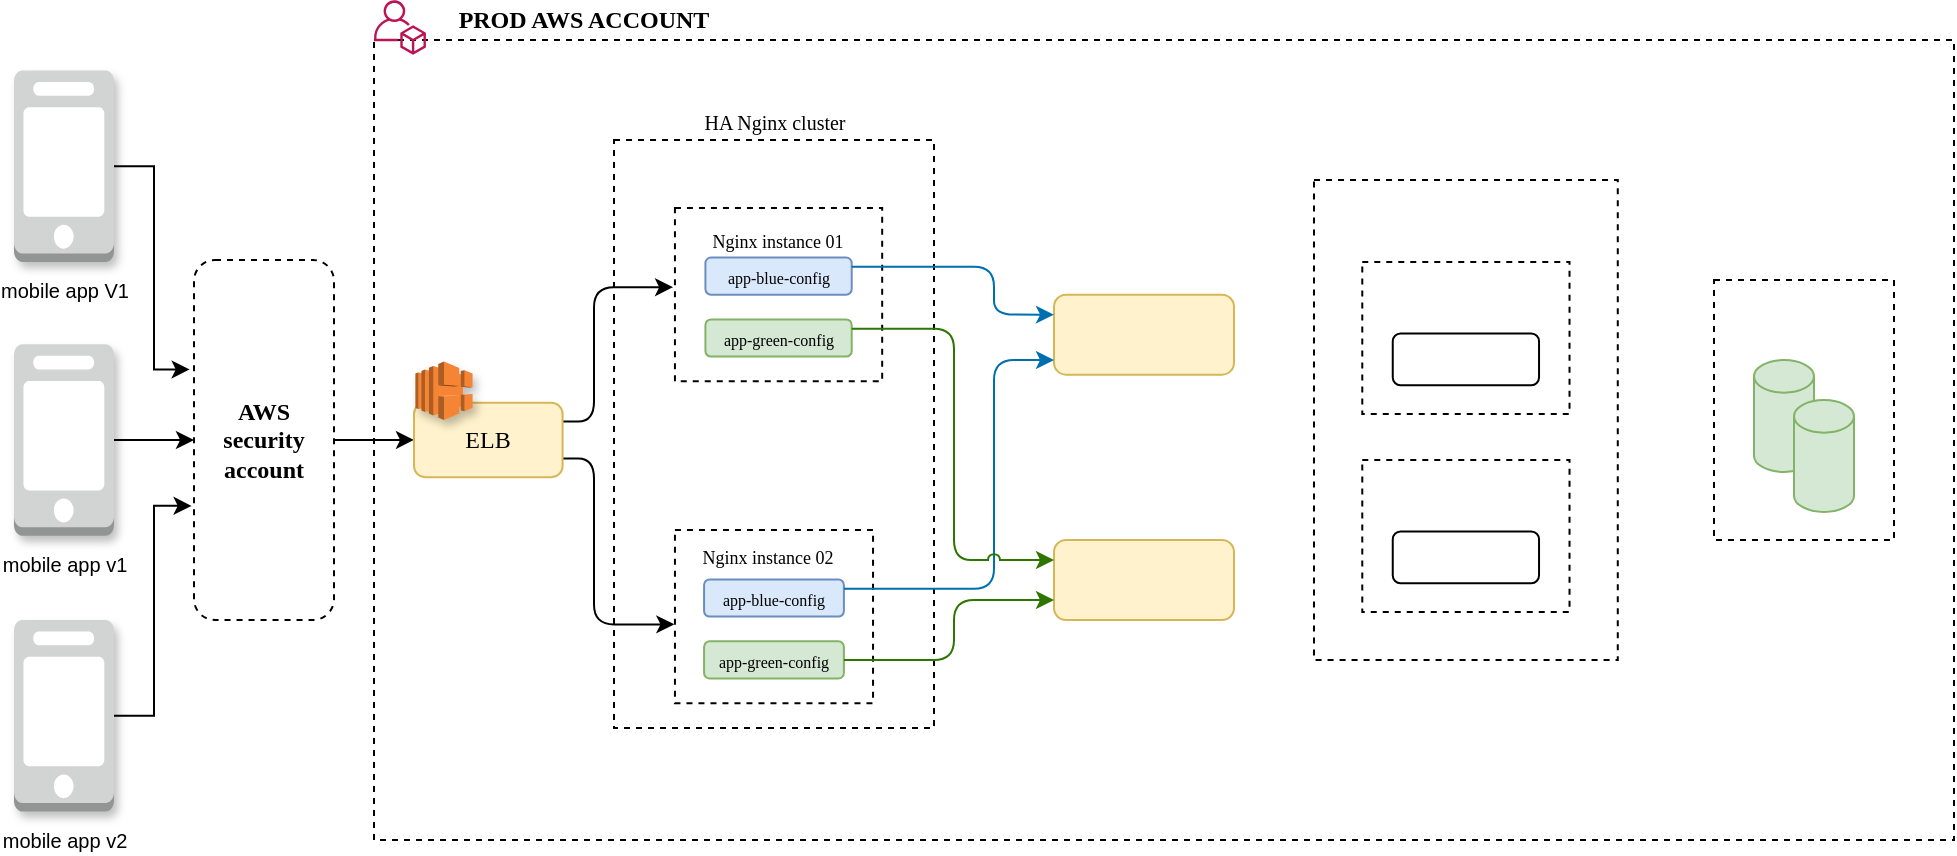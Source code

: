 <mxfile version="14.7.6" type="github">
  <diagram id="qzOaQ2OwNqaUCwpIFnaY" name="Page-1">
    <mxGraphModel dx="1208" dy="602" grid="1" gridSize="10" guides="1" tooltips="1" connect="1" arrows="1" fold="1" page="1" pageScale="1" pageWidth="1169" pageHeight="827" math="0" shadow="0">
      <root>
        <mxCell id="0" />
        <mxCell id="1" parent="0" />
        <mxCell id="DKKTpWRmgBJiDXLGIOay-19" value="" style="rounded=0;whiteSpace=wrap;html=1;dashed=1;strokeWidth=1;fillColor=none;" vertex="1" parent="1">
          <mxGeometry x="670" y="270" width="151.89" height="240" as="geometry" />
        </mxCell>
        <mxCell id="DKKTpWRmgBJiDXLGIOay-15" value="" style="rounded=0;whiteSpace=wrap;html=1;dashed=1;strokeWidth=1;fillColor=none;" vertex="1" parent="1">
          <mxGeometry x="320" y="250" width="160" height="294" as="geometry" />
        </mxCell>
        <mxCell id="DKKTpWRmgBJiDXLGIOay-39" value="" style="edgeStyle=orthogonalEdgeStyle;rounded=0;orthogonalLoop=1;jettySize=auto;html=1;" edge="1" parent="1" source="DKKTpWRmgBJiDXLGIOay-1" target="DKKTpWRmgBJiDXLGIOay-2">
          <mxGeometry relative="1" as="geometry" />
        </mxCell>
        <mxCell id="DKKTpWRmgBJiDXLGIOay-1" value="&lt;font face=&quot;Verdana&quot;&gt;&lt;b&gt;AWS security account&lt;br&gt;&lt;/b&gt;&lt;/font&gt;" style="rounded=1;whiteSpace=wrap;html=1;dashed=1;" vertex="1" parent="1">
          <mxGeometry x="110" y="310" width="70" height="180" as="geometry" />
        </mxCell>
        <mxCell id="DKKTpWRmgBJiDXLGIOay-43" style="edgeStyle=orthogonalEdgeStyle;orthogonalLoop=1;jettySize=auto;html=1;entryX=-0.009;entryY=0.457;entryDx=0;entryDy=0;entryPerimeter=0;exitX=1;exitY=0.25;exitDx=0;exitDy=0;rounded=1;" edge="1" parent="1" source="DKKTpWRmgBJiDXLGIOay-2" target="DKKTpWRmgBJiDXLGIOay-11">
          <mxGeometry relative="1" as="geometry">
            <mxPoint x="294" y="381" as="sourcePoint" />
            <Array as="points">
              <mxPoint x="310" y="391" />
              <mxPoint x="310" y="324" />
            </Array>
          </mxGeometry>
        </mxCell>
        <mxCell id="DKKTpWRmgBJiDXLGIOay-44" style="edgeStyle=orthogonalEdgeStyle;rounded=1;orthogonalLoop=1;jettySize=auto;html=1;exitX=1;exitY=0.75;exitDx=0;exitDy=0;entryX=-0.003;entryY=0.545;entryDx=0;entryDy=0;entryPerimeter=0;" edge="1" parent="1" source="DKKTpWRmgBJiDXLGIOay-2" target="DKKTpWRmgBJiDXLGIOay-12">
          <mxGeometry relative="1" as="geometry">
            <Array as="points">
              <mxPoint x="310" y="409" />
              <mxPoint x="310" y="492" />
            </Array>
          </mxGeometry>
        </mxCell>
        <mxCell id="DKKTpWRmgBJiDXLGIOay-2" value="&lt;font face=&quot;Verdana&quot;&gt;ELB&lt;/font&gt;" style="rounded=1;whiteSpace=wrap;html=1;fillColor=#fff2cc;strokeColor=#d6b656;" vertex="1" parent="1">
          <mxGeometry x="220.004" y="381.437" width="74.284" height="37.143" as="geometry" />
        </mxCell>
        <mxCell id="DKKTpWRmgBJiDXLGIOay-13" value="" style="group" vertex="1" connectable="0" parent="1">
          <mxGeometry x="350.473" y="444.952" width="99.046" height="86.667" as="geometry" />
        </mxCell>
        <mxCell id="DKKTpWRmgBJiDXLGIOay-12" value="" style="rounded=0;whiteSpace=wrap;html=1;dashed=1;strokeWidth=1;perimeterSpacing=0;fillColor=none;" vertex="1" parent="DKKTpWRmgBJiDXLGIOay-13">
          <mxGeometry width="99.046" height="86.667" as="geometry" />
        </mxCell>
        <mxCell id="DKKTpWRmgBJiDXLGIOay-8" value="&lt;font style=&quot;font-size: 8px&quot; face=&quot;Verdana&quot;&gt;app-blue-config&lt;/font&gt;" style="rounded=1;whiteSpace=wrap;html=1;fillColor=#dae8fc;strokeColor=#6c8ebf;" vertex="1" parent="DKKTpWRmgBJiDXLGIOay-13">
          <mxGeometry x="14.566" y="24.762" width="69.915" height="18.571" as="geometry" />
        </mxCell>
        <mxCell id="DKKTpWRmgBJiDXLGIOay-9" value="&lt;font style=&quot;font-size: 8px&quot; face=&quot;Verdana&quot;&gt;app-green-config&lt;/font&gt;" style="rounded=1;whiteSpace=wrap;html=1;fillColor=#d5e8d4;strokeColor=#82b366;" vertex="1" parent="DKKTpWRmgBJiDXLGIOay-13">
          <mxGeometry x="14.566" y="55.714" width="69.915" height="18.571" as="geometry" />
        </mxCell>
        <mxCell id="DKKTpWRmgBJiDXLGIOay-17" value="" style="rounded=1;whiteSpace=wrap;html=1;fillColor=#fff2cc;strokeColor=#d6b656;" vertex="1" parent="1">
          <mxGeometry x="540" y="327.33" width="90" height="40" as="geometry" />
        </mxCell>
        <mxCell id="DKKTpWRmgBJiDXLGIOay-18" value="" style="rounded=1;whiteSpace=wrap;html=1;fillColor=#fff2cc;strokeColor=#d6b656;glass=0;shadow=0;" vertex="1" parent="1">
          <mxGeometry x="540" y="450" width="90" height="40" as="geometry" />
        </mxCell>
        <mxCell id="DKKTpWRmgBJiDXLGIOay-20" value="" style="rounded=0;whiteSpace=wrap;html=1;dashed=1;strokeWidth=1;perimeterSpacing=0;fillColor=none;" vertex="1" parent="1">
          <mxGeometry x="694.14" y="311" width="103.62" height="76" as="geometry" />
        </mxCell>
        <mxCell id="DKKTpWRmgBJiDXLGIOay-21" value="" style="rounded=1;whiteSpace=wrap;html=1;" vertex="1" parent="1">
          <mxGeometry x="709.38" y="346.71" width="73.14" height="25.9" as="geometry" />
        </mxCell>
        <mxCell id="DKKTpWRmgBJiDXLGIOay-22" value="" style="rounded=0;whiteSpace=wrap;html=1;dashed=1;strokeWidth=1;perimeterSpacing=0;fillColor=none;" vertex="1" parent="1">
          <mxGeometry x="694.14" y="410" width="103.62" height="76" as="geometry" />
        </mxCell>
        <mxCell id="DKKTpWRmgBJiDXLGIOay-23" value="" style="rounded=1;whiteSpace=wrap;html=1;" vertex="1" parent="1">
          <mxGeometry x="709.38" y="445.71" width="73.14" height="25.9" as="geometry" />
        </mxCell>
        <mxCell id="DKKTpWRmgBJiDXLGIOay-24" value="" style="rounded=0;whiteSpace=wrap;html=1;dashed=1;strokeWidth=1;perimeterSpacing=0;fillColor=none;" vertex="1" parent="1">
          <mxGeometry x="870" y="320" width="90" height="130" as="geometry" />
        </mxCell>
        <mxCell id="DKKTpWRmgBJiDXLGIOay-27" value="" style="group" vertex="1" connectable="0" parent="1">
          <mxGeometry x="890" y="360" width="50" height="76" as="geometry" />
        </mxCell>
        <mxCell id="DKKTpWRmgBJiDXLGIOay-25" value="" style="shape=cylinder3;whiteSpace=wrap;html=1;boundedLbl=1;backgroundOutline=1;size=8.167;strokeWidth=1;fillColor=#d5e8d4;strokeColor=#82b366;" vertex="1" parent="DKKTpWRmgBJiDXLGIOay-27">
          <mxGeometry width="30" height="56" as="geometry" />
        </mxCell>
        <mxCell id="DKKTpWRmgBJiDXLGIOay-26" value="" style="shape=cylinder3;whiteSpace=wrap;html=1;boundedLbl=1;backgroundOutline=1;size=8.167;strokeWidth=1;fillColor=#d5e8d4;strokeColor=#82b366;" vertex="1" parent="DKKTpWRmgBJiDXLGIOay-27">
          <mxGeometry x="20" y="20" width="30" height="56" as="geometry" />
        </mxCell>
        <mxCell id="DKKTpWRmgBJiDXLGIOay-37" style="edgeStyle=orthogonalEdgeStyle;rounded=0;orthogonalLoop=1;jettySize=auto;html=1;entryX=-0.031;entryY=0.304;entryDx=0;entryDy=0;entryPerimeter=0;" edge="1" parent="1" source="DKKTpWRmgBJiDXLGIOay-31" target="DKKTpWRmgBJiDXLGIOay-1">
          <mxGeometry relative="1" as="geometry" />
        </mxCell>
        <mxCell id="DKKTpWRmgBJiDXLGIOay-31" value="&lt;font style=&quot;font-size: 10px&quot;&gt;mobile app V1&lt;/font&gt;" style="outlineConnect=0;dashed=0;verticalLabelPosition=bottom;verticalAlign=top;align=center;html=1;shape=mxgraph.aws3.mobile_client;fillColor=#D2D3D3;gradientColor=none;shadow=1;glass=1;sketch=0;strokeWidth=1;" vertex="1" parent="1">
          <mxGeometry x="20" y="215.23" width="50" height="95.77" as="geometry" />
        </mxCell>
        <mxCell id="DKKTpWRmgBJiDXLGIOay-34" value="" style="edgeStyle=orthogonalEdgeStyle;rounded=0;orthogonalLoop=1;jettySize=auto;html=1;" edge="1" parent="1" source="DKKTpWRmgBJiDXLGIOay-32" target="DKKTpWRmgBJiDXLGIOay-1">
          <mxGeometry relative="1" as="geometry" />
        </mxCell>
        <mxCell id="DKKTpWRmgBJiDXLGIOay-32" value="&lt;font size=&quot;1&quot;&gt;mobile app v1&lt;br&gt;&lt;/font&gt;" style="outlineConnect=0;dashed=0;verticalLabelPosition=bottom;verticalAlign=top;align=center;html=1;shape=mxgraph.aws3.mobile_client;fillColor=#D2D3D3;gradientColor=none;shadow=1;glass=1;sketch=0;strokeWidth=1;" vertex="1" parent="1">
          <mxGeometry x="20" y="352.12" width="50" height="95.77" as="geometry" />
        </mxCell>
        <mxCell id="DKKTpWRmgBJiDXLGIOay-38" style="edgeStyle=orthogonalEdgeStyle;rounded=0;orthogonalLoop=1;jettySize=auto;html=1;entryX=-0.017;entryY=0.683;entryDx=0;entryDy=0;entryPerimeter=0;" edge="1" parent="1" source="DKKTpWRmgBJiDXLGIOay-33" target="DKKTpWRmgBJiDXLGIOay-1">
          <mxGeometry relative="1" as="geometry" />
        </mxCell>
        <mxCell id="DKKTpWRmgBJiDXLGIOay-33" value="&lt;font style=&quot;font-size: 10px&quot;&gt;mobile app v2&lt;br&gt;&lt;/font&gt;" style="outlineConnect=0;dashed=0;verticalLabelPosition=bottom;verticalAlign=top;align=center;html=1;shape=mxgraph.aws3.mobile_client;fillColor=#D2D3D3;gradientColor=none;shadow=1;glass=1;sketch=0;strokeWidth=1;" vertex="1" parent="1">
          <mxGeometry x="20" y="490" width="50" height="95.77" as="geometry" />
        </mxCell>
        <mxCell id="DKKTpWRmgBJiDXLGIOay-41" value="" style="outlineConnect=0;dashed=0;verticalLabelPosition=bottom;verticalAlign=top;align=center;html=1;shape=mxgraph.aws3.elastic_load_balancing;fillColor=#F58534;gradientColor=none;shadow=1;glass=1;sketch=0;strokeWidth=1;" vertex="1" parent="1">
          <mxGeometry x="220.71" y="360.73" width="28.57" height="29.27" as="geometry" />
        </mxCell>
        <mxCell id="DKKTpWRmgBJiDXLGIOay-49" value="&lt;font style=&quot;font-size: 9px&quot; face=&quot;Verdana&quot;&gt;Nginx instance 02&lt;/font&gt;" style="text;html=1;strokeColor=none;fillColor=none;align=center;verticalAlign=middle;whiteSpace=wrap;rounded=0;shadow=1;glass=1;dashed=1;sketch=0;" vertex="1" parent="1">
          <mxGeometry x="345.23" y="447.89" width="104.29" height="20" as="geometry" />
        </mxCell>
        <mxCell id="DKKTpWRmgBJiDXLGIOay-50" value="" style="group" vertex="1" connectable="0" parent="1">
          <mxGeometry x="333.71" y="270" width="121.05" height="100.667" as="geometry" />
        </mxCell>
        <mxCell id="DKKTpWRmgBJiDXLGIOay-11" value="" style="rounded=0;whiteSpace=wrap;html=1;dashed=1;strokeWidth=1;perimeterSpacing=0;fillColor=none;" vertex="1" parent="DKKTpWRmgBJiDXLGIOay-50">
          <mxGeometry x="16.76" y="14" width="103.622" height="86.667" as="geometry" />
        </mxCell>
        <mxCell id="DKKTpWRmgBJiDXLGIOay-6" value="&lt;font style=&quot;font-size: 8px&quot; face=&quot;Verdana&quot;&gt;app-blue-config&lt;/font&gt;" style="rounded=1;whiteSpace=wrap;html=1;fillColor=#dae8fc;strokeColor=#6c8ebf;" vertex="1" parent="DKKTpWRmgBJiDXLGIOay-50">
          <mxGeometry x="31.999" y="38.762" width="73.145" height="18.571" as="geometry" />
        </mxCell>
        <mxCell id="DKKTpWRmgBJiDXLGIOay-7" value="&lt;font style=&quot;font-size: 8px&quot; face=&quot;Verdana&quot;&gt;app-green-config&lt;/font&gt;" style="rounded=1;whiteSpace=wrap;html=1;fillColor=#d5e8d4;strokeColor=#82b366;" vertex="1" parent="DKKTpWRmgBJiDXLGIOay-50">
          <mxGeometry x="31.999" y="69.714" width="73.145" height="18.571" as="geometry" />
        </mxCell>
        <mxCell id="DKKTpWRmgBJiDXLGIOay-45" value="" style="shape=image;html=1;verticalAlign=top;verticalLabelPosition=bottom;labelBackgroundColor=#ffffff;imageAspect=0;aspect=fixed;image=https://cdn4.iconfinder.com/data/icons/logos-brands-5/24/nginx-128.png;shadow=1;glass=1;dashed=1;sketch=0;strokeWidth=1;fillColor=none;" vertex="1" parent="DKKTpWRmgBJiDXLGIOay-50">
          <mxGeometry x="1" y="-10" width="32" height="32" as="geometry" />
        </mxCell>
        <mxCell id="DKKTpWRmgBJiDXLGIOay-48" value="&lt;font style=&quot;font-size: 9px&quot; face=&quot;Verdana&quot;&gt;Nginx instance 01&lt;/font&gt;" style="text;html=1;strokeColor=none;fillColor=none;align=center;verticalAlign=middle;whiteSpace=wrap;rounded=0;shadow=1;glass=1;dashed=1;sketch=0;" vertex="1" parent="DKKTpWRmgBJiDXLGIOay-50">
          <mxGeometry x="16.76" y="20" width="104.29" height="20" as="geometry" />
        </mxCell>
        <mxCell id="DKKTpWRmgBJiDXLGIOay-51" value="&lt;font style=&quot;font-size: 10px&quot; face=&quot;Verdana&quot;&gt;HA Nginx cluster&lt;br&gt;&lt;/font&gt;" style="text;html=1;strokeColor=none;fillColor=none;align=center;verticalAlign=middle;whiteSpace=wrap;rounded=0;shadow=1;glass=1;dashed=1;sketch=0;" vertex="1" parent="1">
          <mxGeometry x="347.61" y="231" width="104.77" height="20" as="geometry" />
        </mxCell>
        <mxCell id="DKKTpWRmgBJiDXLGIOay-46" value="" style="shape=image;html=1;verticalAlign=top;verticalLabelPosition=bottom;labelBackgroundColor=#ffffff;imageAspect=0;aspect=fixed;image=https://cdn4.iconfinder.com/data/icons/logos-brands-5/24/nginx-128.png;shadow=1;glass=1;dashed=1;sketch=0;strokeWidth=1;fillColor=none;" vertex="1" parent="1">
          <mxGeometry x="335.04" y="422" width="32" height="32" as="geometry" />
        </mxCell>
        <mxCell id="DKKTpWRmgBJiDXLGIOay-52" style="edgeStyle=orthogonalEdgeStyle;rounded=1;orthogonalLoop=1;jettySize=auto;html=1;exitX=1;exitY=0.25;exitDx=0;exitDy=0;entryX=0;entryY=0.25;entryDx=0;entryDy=0;fillColor=#1ba1e2;strokeColor=#006EAF;jumpStyle=none;" edge="1" parent="1" source="DKKTpWRmgBJiDXLGIOay-6" target="DKKTpWRmgBJiDXLGIOay-17">
          <mxGeometry relative="1" as="geometry">
            <Array as="points">
              <mxPoint x="510" y="313" />
              <mxPoint x="510" y="337" />
            </Array>
          </mxGeometry>
        </mxCell>
        <mxCell id="DKKTpWRmgBJiDXLGIOay-54" style="edgeStyle=orthogonalEdgeStyle;rounded=1;orthogonalLoop=1;jettySize=auto;html=1;exitX=1;exitY=0.25;exitDx=0;exitDy=0;jumpStyle=arc;fillColor=#1ba1e2;strokeColor=#006EAF;" edge="1" parent="1" source="DKKTpWRmgBJiDXLGIOay-8">
          <mxGeometry relative="1" as="geometry">
            <mxPoint x="540" y="360" as="targetPoint" />
            <Array as="points">
              <mxPoint x="510" y="474" />
              <mxPoint x="510" y="360" />
              <mxPoint x="540" y="360" />
            </Array>
          </mxGeometry>
        </mxCell>
        <mxCell id="DKKTpWRmgBJiDXLGIOay-55" style="edgeStyle=orthogonalEdgeStyle;rounded=1;orthogonalLoop=1;jettySize=auto;html=1;exitX=1;exitY=0.25;exitDx=0;exitDy=0;entryX=0;entryY=0.25;entryDx=0;entryDy=0;jumpStyle=arc;fillColor=#60a917;strokeColor=#2D7600;" edge="1" parent="1" source="DKKTpWRmgBJiDXLGIOay-7" target="DKKTpWRmgBJiDXLGIOay-18">
          <mxGeometry relative="1" as="geometry">
            <Array as="points">
              <mxPoint x="490" y="344" />
              <mxPoint x="490" y="460" />
            </Array>
          </mxGeometry>
        </mxCell>
        <mxCell id="DKKTpWRmgBJiDXLGIOay-56" style="edgeStyle=orthogonalEdgeStyle;rounded=1;orthogonalLoop=1;jettySize=auto;html=1;exitX=1;exitY=0.5;exitDx=0;exitDy=0;entryX=0;entryY=0.75;entryDx=0;entryDy=0;fillColor=#60a917;strokeColor=#2D7600;" edge="1" parent="1" source="DKKTpWRmgBJiDXLGIOay-9" target="DKKTpWRmgBJiDXLGIOay-18">
          <mxGeometry relative="1" as="geometry">
            <Array as="points">
              <mxPoint x="490" y="510" />
              <mxPoint x="490" y="480" />
            </Array>
          </mxGeometry>
        </mxCell>
        <mxCell id="DKKTpWRmgBJiDXLGIOay-57" value="" style="rounded=0;whiteSpace=wrap;html=1;shadow=0;glass=0;dashed=1;sketch=0;strokeWidth=1;fillColor=none;" vertex="1" parent="1">
          <mxGeometry x="200" y="200" width="790" height="400" as="geometry" />
        </mxCell>
        <mxCell id="DKKTpWRmgBJiDXLGIOay-58" value="&lt;div align=&quot;center&quot;&gt;&lt;b&gt;&lt;font face=&quot;Verdana&quot;&gt;PROD AWS ACCOUNT&lt;/font&gt;&lt;/b&gt;&lt;/div&gt;" style="text;html=1;strokeColor=none;fillColor=none;align=center;verticalAlign=middle;whiteSpace=wrap;rounded=0;shadow=0;glass=0;dashed=1;sketch=0;" vertex="1" parent="1">
          <mxGeometry x="230" y="180" width="150" height="20" as="geometry" />
        </mxCell>
        <mxCell id="DKKTpWRmgBJiDXLGIOay-59" value="" style="outlineConnect=0;fontColor=#232F3E;gradientColor=none;fillColor=#BC1356;strokeColor=none;dashed=0;verticalLabelPosition=bottom;verticalAlign=top;align=center;html=1;fontSize=12;fontStyle=0;aspect=fixed;pointerEvents=1;shape=mxgraph.aws4.organizations_account;rounded=1;shadow=0;glass=0;sketch=0;" vertex="1" parent="1">
          <mxGeometry x="200" y="180" width="26" height="27.41" as="geometry" />
        </mxCell>
      </root>
    </mxGraphModel>
  </diagram>
</mxfile>
